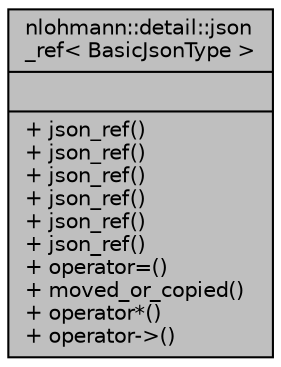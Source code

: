 digraph "nlohmann::detail::json_ref&lt; BasicJsonType &gt;"
{
 // INTERACTIVE_SVG=YES
  bgcolor="transparent";
  edge [fontname="Helvetica",fontsize="10",labelfontname="Helvetica",labelfontsize="10"];
  node [fontname="Helvetica",fontsize="10",shape=record];
  Node1 [label="{nlohmann::detail::json\l_ref\< BasicJsonType \>\n||+ json_ref()\l+ json_ref()\l+ json_ref()\l+ json_ref()\l+ json_ref()\l+ json_ref()\l+ operator=()\l+ moved_or_copied()\l+ operator*()\l+ operator-\>()\l}",height=0.2,width=0.4,color="black", fillcolor="grey75", style="filled" fontcolor="black"];
}

